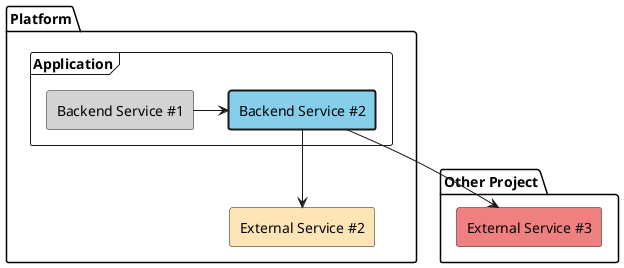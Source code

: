 @startuml
'https://plantuml.com/deployment-diagram

folder "Platform" {
    frame "Application" {
        rectangle "Backend Service #1" as backendservice1 #lightgrey
        rectangle "Backend Service #2" as backendservice2 #skyblue;line.bold
    }
    rectangle "External Service #2" as externalservice2 #moccasin
}
folder "Other Project" {
    rectangle "External Service #3" as externalservice3 #lightcoral
}

backendservice1 -r-> backendservice2
backendservice2 -d-> externalservice2
backendservice2 -d-> externalservice3

@enduml
